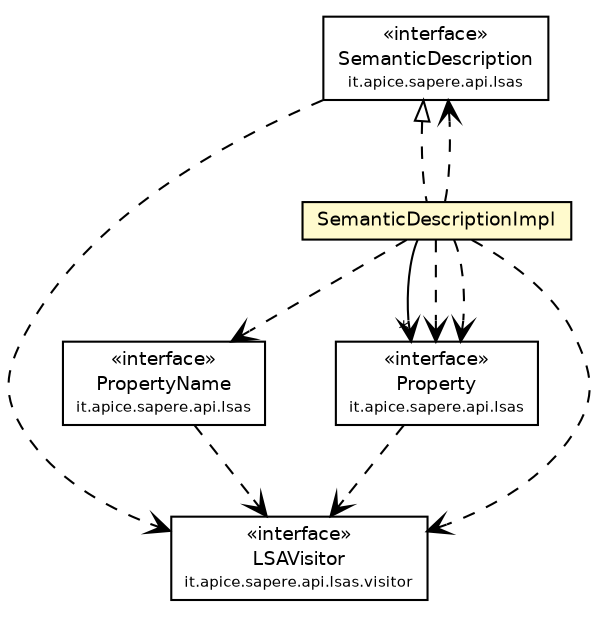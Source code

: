#!/usr/local/bin/dot
#
# Class diagram 
# Generated by UmlGraph version 4.4 (http://www.spinellis.gr/sw/umlgraph)
#

digraph G {
	edge [fontname="Helvetica",fontsize=10,labelfontname="Helvetica",labelfontsize=10];
	node [fontname="Helvetica",fontsize=10,shape=plaintext];
	// it.apice.sapere.api.lsas.SemanticDescription
	c53462 [label=<<table border="0" cellborder="1" cellspacing="0" cellpadding="2" port="p" href="../SemanticDescription.html">
		<tr><td><table border="0" cellspacing="0" cellpadding="1">
			<tr><td> &laquo;interface&raquo; </td></tr>
			<tr><td> SemanticDescription </td></tr>
			<tr><td><font point-size="7.0"> it.apice.sapere.api.lsas </font></td></tr>
		</table></td></tr>
		</table>>, fontname="Helvetica", fontcolor="black", fontsize=9.0];
	// it.apice.sapere.api.lsas.PropertyName
	c53463 [label=<<table border="0" cellborder="1" cellspacing="0" cellpadding="2" port="p" href="../PropertyName.html">
		<tr><td><table border="0" cellspacing="0" cellpadding="1">
			<tr><td> &laquo;interface&raquo; </td></tr>
			<tr><td> PropertyName </td></tr>
			<tr><td><font point-size="7.0"> it.apice.sapere.api.lsas </font></td></tr>
		</table></td></tr>
		</table>>, fontname="Helvetica", fontcolor="black", fontsize=9.0];
	// it.apice.sapere.api.lsas.Property
	c53464 [label=<<table border="0" cellborder="1" cellspacing="0" cellpadding="2" port="p" href="../Property.html">
		<tr><td><table border="0" cellspacing="0" cellpadding="1">
			<tr><td> &laquo;interface&raquo; </td></tr>
			<tr><td> Property </td></tr>
			<tr><td><font point-size="7.0"> it.apice.sapere.api.lsas </font></td></tr>
		</table></td></tr>
		</table>>, fontname="Helvetica", fontcolor="black", fontsize=9.0];
	// it.apice.sapere.api.lsas.visitor.LSAVisitor
	c53487 [label=<<table border="0" cellborder="1" cellspacing="0" cellpadding="2" port="p" href="../visitor/LSAVisitor.html">
		<tr><td><table border="0" cellspacing="0" cellpadding="1">
			<tr><td> &laquo;interface&raquo; </td></tr>
			<tr><td> LSAVisitor </td></tr>
			<tr><td><font point-size="7.0"> it.apice.sapere.api.lsas.visitor </font></td></tr>
		</table></td></tr>
		</table>>, fontname="Helvetica", fontcolor="black", fontsize=9.0];
	// it.apice.sapere.api.lsas.impl.SemanticDescriptionImpl
	c53564 [label=<<table border="0" cellborder="1" cellspacing="0" cellpadding="2" port="p" bgcolor="lemonChiffon" href="./SemanticDescriptionImpl.html">
		<tr><td><table border="0" cellspacing="0" cellpadding="1">
			<tr><td> SemanticDescriptionImpl </td></tr>
		</table></td></tr>
		</table>>, fontname="Helvetica", fontcolor="black", fontsize=9.0];
	//it.apice.sapere.api.lsas.impl.SemanticDescriptionImpl implements it.apice.sapere.api.lsas.SemanticDescription
	c53462:p -> c53564:p [dir=back,arrowtail=empty,style=dashed];
	// it.apice.sapere.api.lsas.impl.SemanticDescriptionImpl NAVASSOC it.apice.sapere.api.lsas.Property
	c53564:p -> c53464:p [taillabel="", label="", headlabel="*", fontname="Helvetica", fontcolor="black", fontsize=10.0, color="black", arrowhead=open];
	// it.apice.sapere.api.lsas.SemanticDescription DEPEND it.apice.sapere.api.lsas.visitor.LSAVisitor
	c53462:p -> c53487:p [taillabel="", label="", headlabel="", fontname="Helvetica", fontcolor="black", fontsize=10.0, color="black", arrowhead=open, style=dashed];
	// it.apice.sapere.api.lsas.PropertyName DEPEND it.apice.sapere.api.lsas.visitor.LSAVisitor
	c53463:p -> c53487:p [taillabel="", label="", headlabel="", fontname="Helvetica", fontcolor="black", fontsize=10.0, color="black", arrowhead=open, style=dashed];
	// it.apice.sapere.api.lsas.Property DEPEND it.apice.sapere.api.lsas.visitor.LSAVisitor
	c53464:p -> c53487:p [taillabel="", label="", headlabel="", fontname="Helvetica", fontcolor="black", fontsize=10.0, color="black", arrowhead=open, style=dashed];
	// it.apice.sapere.api.lsas.impl.SemanticDescriptionImpl DEPEND it.apice.sapere.api.lsas.Property
	c53564:p -> c53464:p [taillabel="", label="", headlabel="", fontname="Helvetica", fontcolor="black", fontsize=10.0, color="black", arrowhead=open, style=dashed];
	// it.apice.sapere.api.lsas.impl.SemanticDescriptionImpl DEPEND it.apice.sapere.api.lsas.PropertyName
	c53564:p -> c53463:p [taillabel="", label="", headlabel="", fontname="Helvetica", fontcolor="black", fontsize=10.0, color="black", arrowhead=open, style=dashed];
	// it.apice.sapere.api.lsas.impl.SemanticDescriptionImpl DEPEND it.apice.sapere.api.lsas.SemanticDescription
	c53564:p -> c53462:p [taillabel="", label="", headlabel="", fontname="Helvetica", fontcolor="black", fontsize=10.0, color="black", arrowhead=open, style=dashed];
	// it.apice.sapere.api.lsas.impl.SemanticDescriptionImpl DEPEND it.apice.sapere.api.lsas.visitor.LSAVisitor
	c53564:p -> c53487:p [taillabel="", label="", headlabel="", fontname="Helvetica", fontcolor="black", fontsize=10.0, color="black", arrowhead=open, style=dashed];
	// it.apice.sapere.api.lsas.impl.SemanticDescriptionImpl DEPEND it.apice.sapere.api.lsas.Property
	c53564:p -> c53464:p [taillabel="", label="", headlabel="", fontname="Helvetica", fontcolor="black", fontsize=10.0, color="black", arrowhead=open, style=dashed];
}

